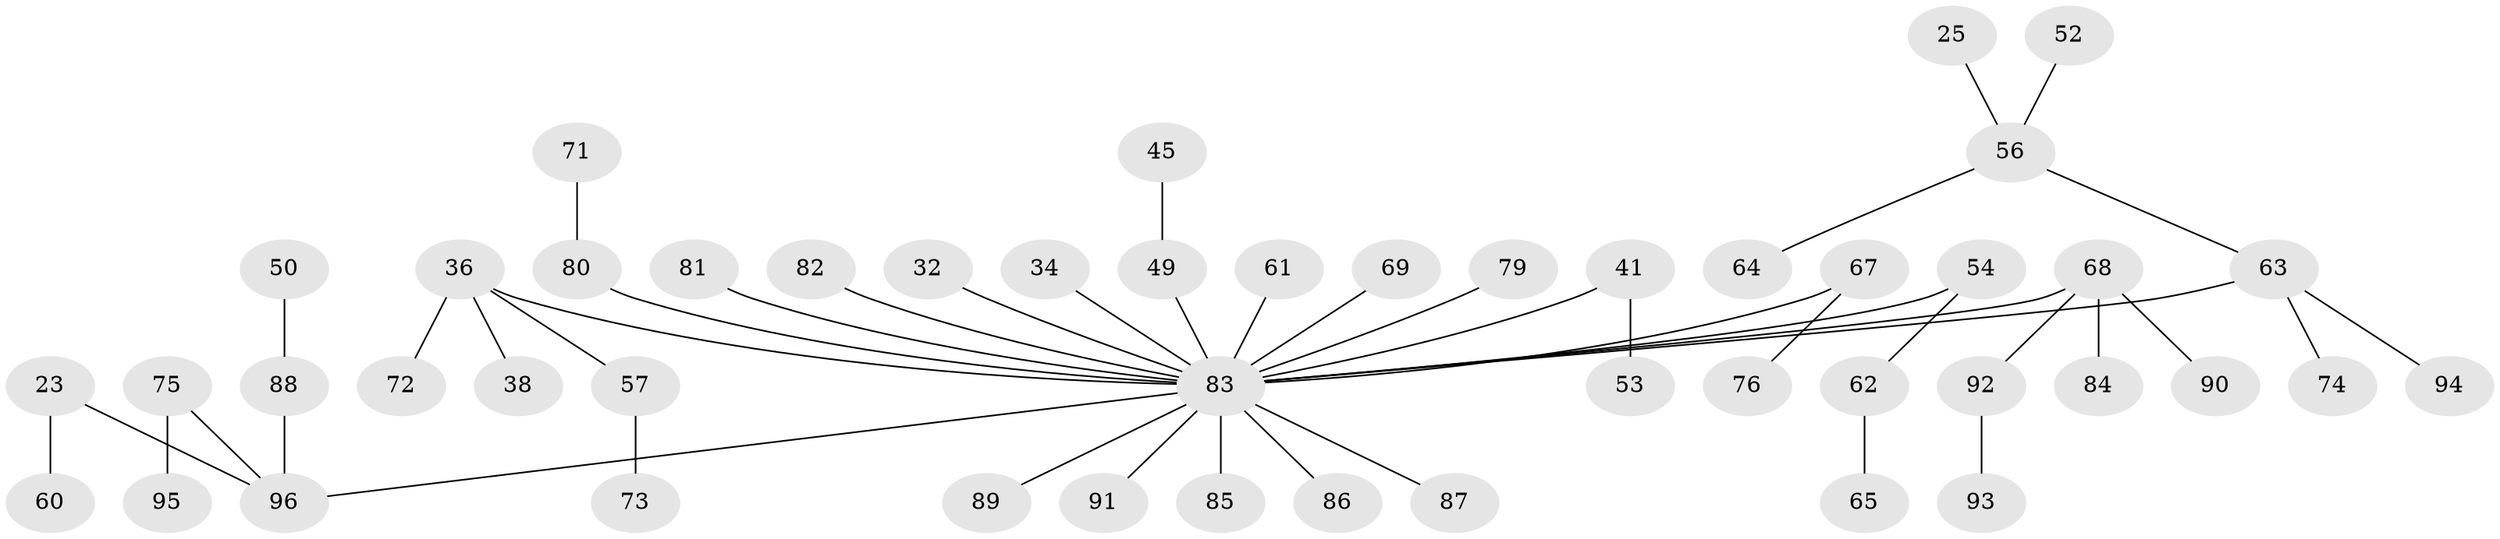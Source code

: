 // original degree distribution, {2: 0.28125, 9: 0.010416666666666666, 4: 0.08333333333333333, 6: 0.010416666666666666, 3: 0.13541666666666666, 1: 0.46875, 5: 0.010416666666666666}
// Generated by graph-tools (version 1.1) at 2025/53/03/09/25 04:53:16]
// undirected, 48 vertices, 47 edges
graph export_dot {
graph [start="1"]
  node [color=gray90,style=filled];
  23;
  25;
  32 [super="+14"];
  34;
  36 [super="+35+31+16"];
  38;
  41;
  45;
  49 [super="+5"];
  50;
  52;
  53;
  54 [super="+42+48"];
  56 [super="+18"];
  57;
  60;
  61;
  62;
  63 [super="+10+17"];
  64;
  65;
  67;
  68 [super="+66"];
  69;
  71;
  72;
  73;
  74;
  75;
  76;
  79;
  80 [super="+46"];
  81;
  82;
  83 [super="+11+29+33+37+28+58+70+1+3+13+12+43+78+22+24+27"];
  84;
  85;
  86;
  87;
  88 [super="+47"];
  89;
  90;
  91;
  92 [super="+59"];
  93;
  94;
  95;
  96 [super="+21"];
  23 -- 60;
  23 -- 96;
  25 -- 56;
  32 -- 83;
  34 -- 83;
  36 -- 38;
  36 -- 83;
  36 -- 57;
  36 -- 72;
  41 -- 53;
  41 -- 83;
  45 -- 49;
  49 -- 83;
  50 -- 88;
  52 -- 56;
  54 -- 62;
  54 -- 83;
  56 -- 64;
  56 -- 63;
  57 -- 73;
  61 -- 83;
  62 -- 65;
  63 -- 94;
  63 -- 74;
  63 -- 83;
  67 -- 76;
  67 -- 83;
  68 -- 83;
  68 -- 84;
  68 -- 90;
  68 -- 92;
  69 -- 83;
  71 -- 80;
  75 -- 95;
  75 -- 96;
  79 -- 83;
  80 -- 83;
  81 -- 83;
  82 -- 83;
  83 -- 89;
  83 -- 87;
  83 -- 86;
  83 -- 96;
  83 -- 91;
  83 -- 85;
  88 -- 96;
  92 -- 93;
}
